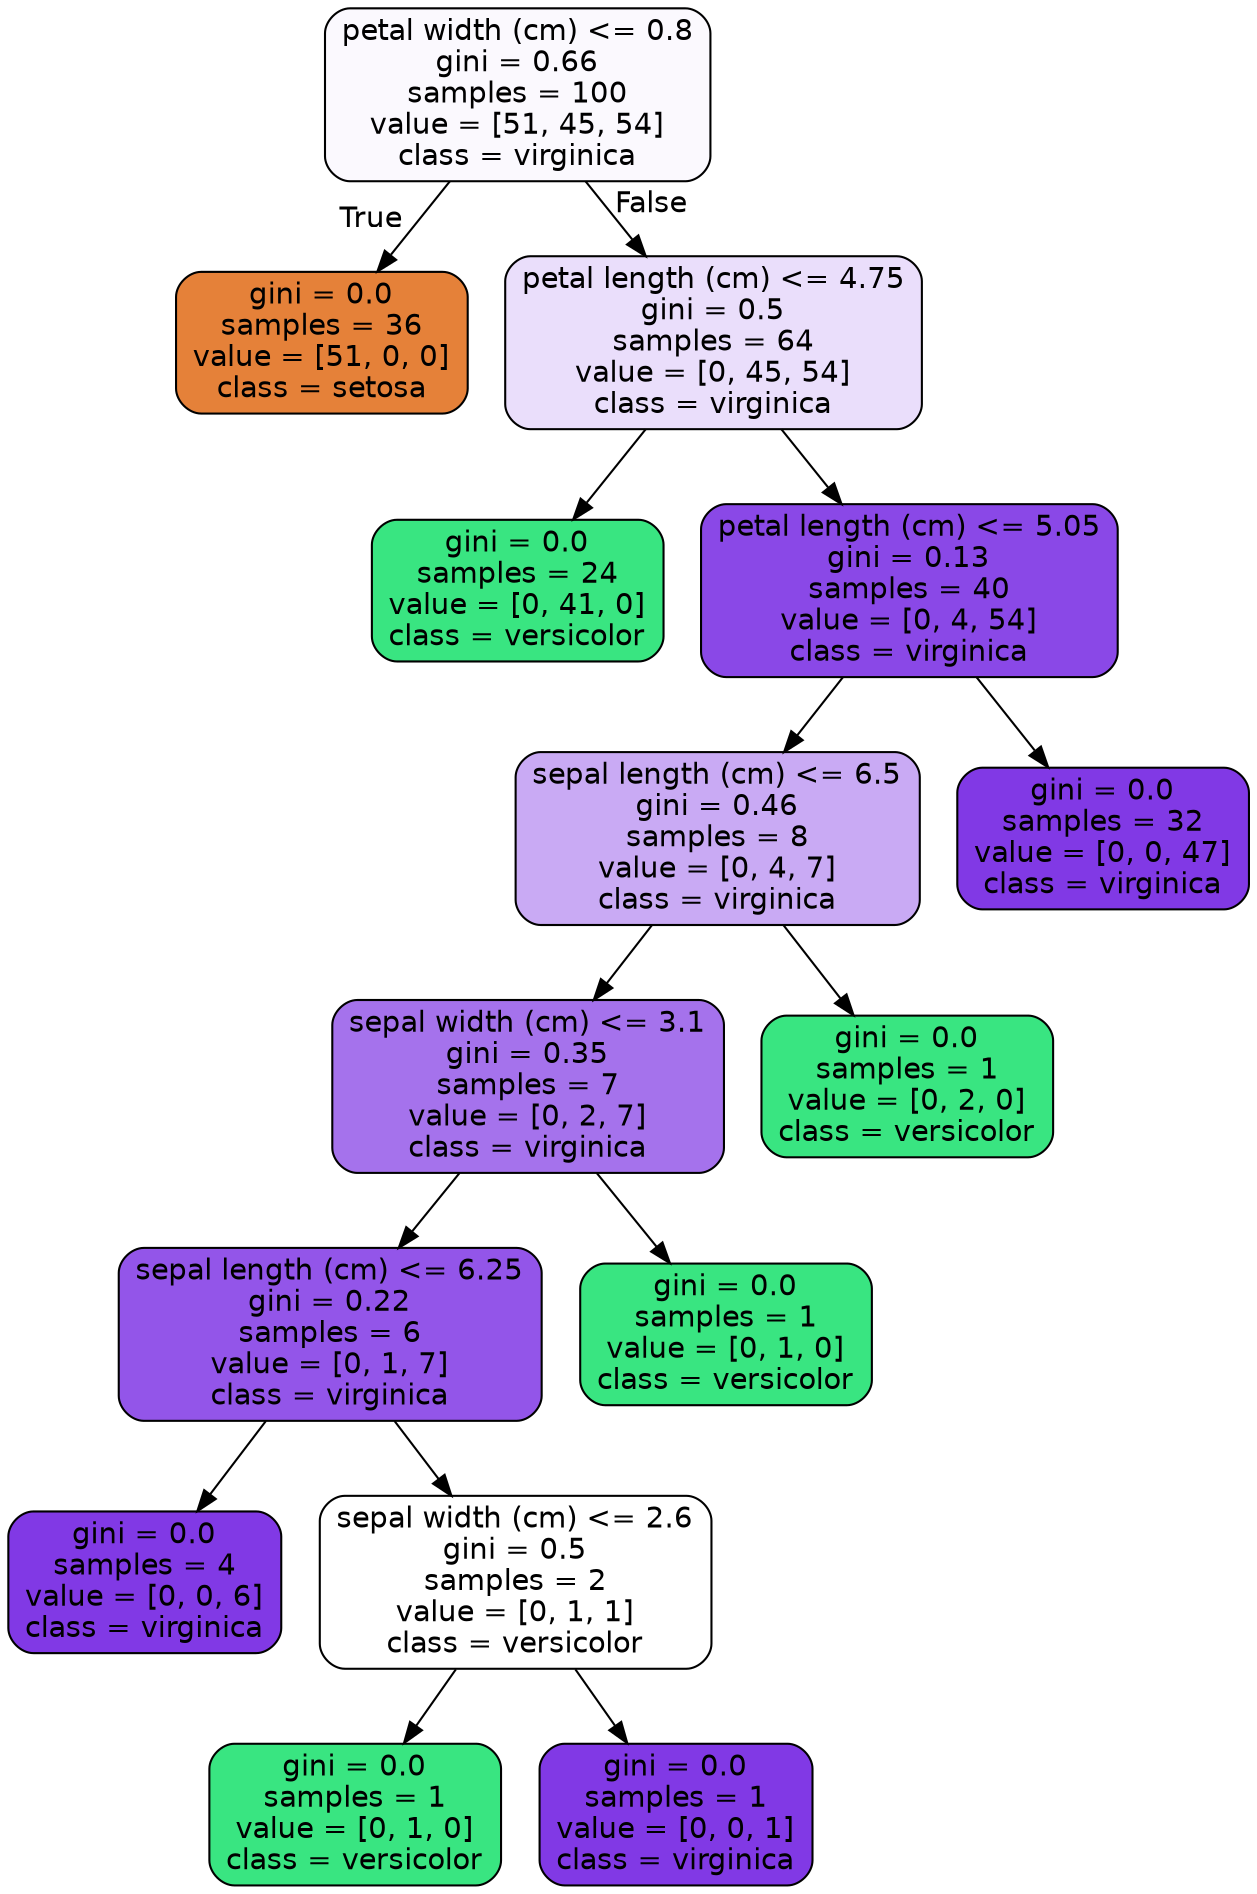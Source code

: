 digraph Tree {
node [shape=box, style="filled, rounded", color="black", fontname=helvetica] ;
edge [fontname=helvetica] ;
0 [label="petal width (cm) <= 0.8\ngini = 0.66\nsamples = 100\nvalue = [51, 45, 54]\nclass = virginica", fillcolor="#fbf9fe"] ;
1 [label="gini = 0.0\nsamples = 36\nvalue = [51, 0, 0]\nclass = setosa", fillcolor="#e58139"] ;
0 -> 1 [labeldistance=2.5, labelangle=45, headlabel="True"] ;
2 [label="petal length (cm) <= 4.75\ngini = 0.5\nsamples = 64\nvalue = [0, 45, 54]\nclass = virginica", fillcolor="#eadefb"] ;
0 -> 2 [labeldistance=2.5, labelangle=-45, headlabel="False"] ;
3 [label="gini = 0.0\nsamples = 24\nvalue = [0, 41, 0]\nclass = versicolor", fillcolor="#39e581"] ;
2 -> 3 ;
4 [label="petal length (cm) <= 5.05\ngini = 0.13\nsamples = 40\nvalue = [0, 4, 54]\nclass = virginica", fillcolor="#8a48e7"] ;
2 -> 4 ;
5 [label="sepal length (cm) <= 6.5\ngini = 0.46\nsamples = 8\nvalue = [0, 4, 7]\nclass = virginica", fillcolor="#c9aaf4"] ;
4 -> 5 ;
6 [label="sepal width (cm) <= 3.1\ngini = 0.35\nsamples = 7\nvalue = [0, 2, 7]\nclass = virginica", fillcolor="#a572ec"] ;
5 -> 6 ;
7 [label="sepal length (cm) <= 6.25\ngini = 0.22\nsamples = 6\nvalue = [0, 1, 7]\nclass = virginica", fillcolor="#9355e9"] ;
6 -> 7 ;
8 [label="gini = 0.0\nsamples = 4\nvalue = [0, 0, 6]\nclass = virginica", fillcolor="#8139e5"] ;
7 -> 8 ;
9 [label="sepal width (cm) <= 2.6\ngini = 0.5\nsamples = 2\nvalue = [0, 1, 1]\nclass = versicolor", fillcolor="#ffffff"] ;
7 -> 9 ;
10 [label="gini = 0.0\nsamples = 1\nvalue = [0, 1, 0]\nclass = versicolor", fillcolor="#39e581"] ;
9 -> 10 ;
11 [label="gini = 0.0\nsamples = 1\nvalue = [0, 0, 1]\nclass = virginica", fillcolor="#8139e5"] ;
9 -> 11 ;
12 [label="gini = 0.0\nsamples = 1\nvalue = [0, 1, 0]\nclass = versicolor", fillcolor="#39e581"] ;
6 -> 12 ;
13 [label="gini = 0.0\nsamples = 1\nvalue = [0, 2, 0]\nclass = versicolor", fillcolor="#39e581"] ;
5 -> 13 ;
14 [label="gini = 0.0\nsamples = 32\nvalue = [0, 0, 47]\nclass = virginica", fillcolor="#8139e5"] ;
4 -> 14 ;
}